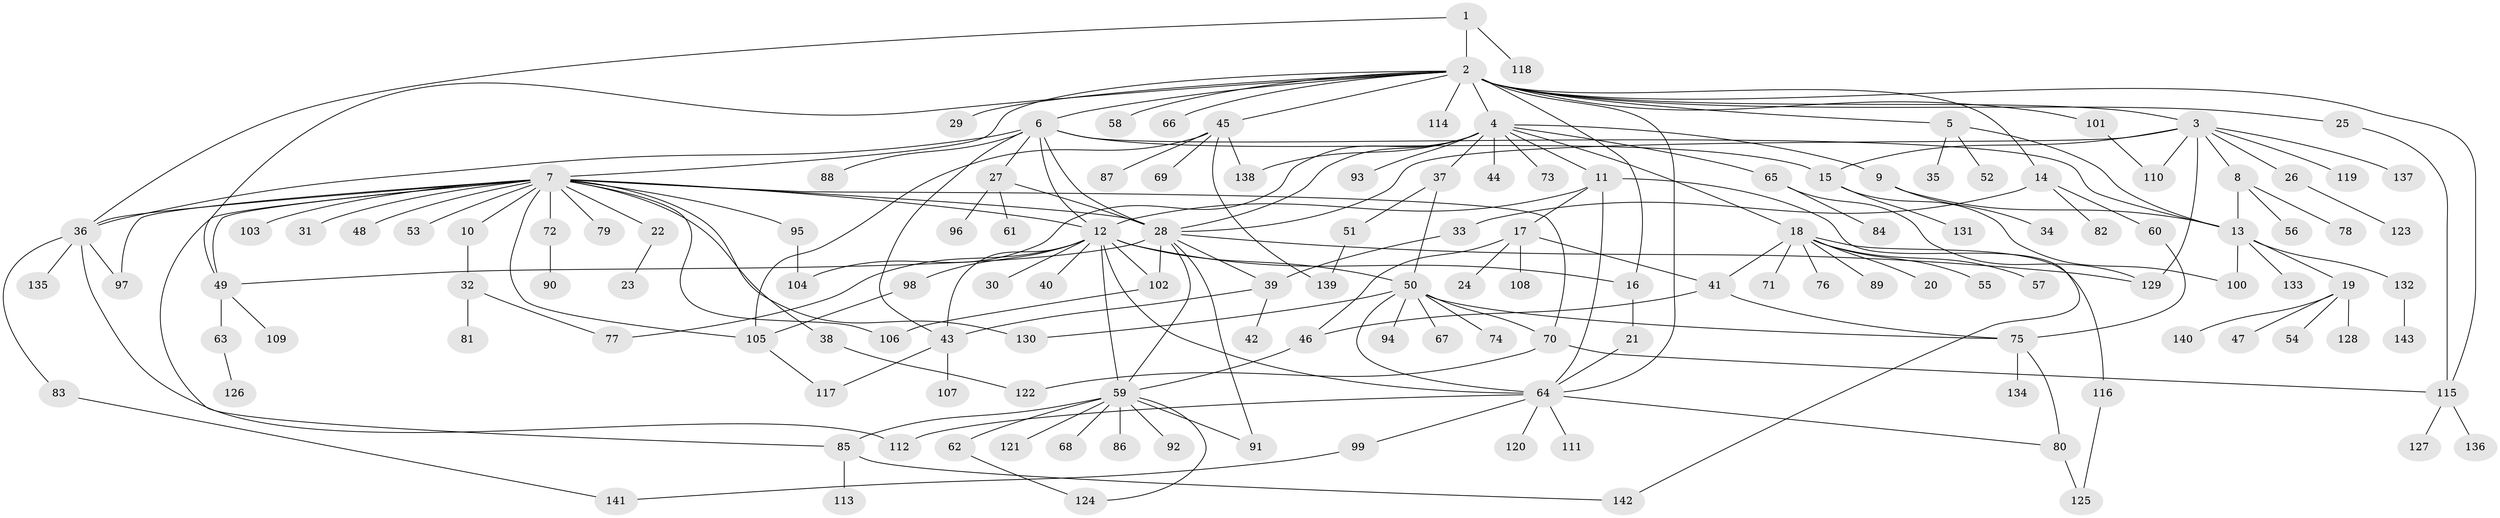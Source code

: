 // coarse degree distribution, {1: 0.6666666666666666, 31: 0.023809523809523808, 3: 0.07142857142857142, 4: 0.07142857142857142, 6: 0.047619047619047616, 2: 0.11904761904761904}
// Generated by graph-tools (version 1.1) at 2025/18/03/04/25 18:18:26]
// undirected, 143 vertices, 198 edges
graph export_dot {
graph [start="1"]
  node [color=gray90,style=filled];
  1;
  2;
  3;
  4;
  5;
  6;
  7;
  8;
  9;
  10;
  11;
  12;
  13;
  14;
  15;
  16;
  17;
  18;
  19;
  20;
  21;
  22;
  23;
  24;
  25;
  26;
  27;
  28;
  29;
  30;
  31;
  32;
  33;
  34;
  35;
  36;
  37;
  38;
  39;
  40;
  41;
  42;
  43;
  44;
  45;
  46;
  47;
  48;
  49;
  50;
  51;
  52;
  53;
  54;
  55;
  56;
  57;
  58;
  59;
  60;
  61;
  62;
  63;
  64;
  65;
  66;
  67;
  68;
  69;
  70;
  71;
  72;
  73;
  74;
  75;
  76;
  77;
  78;
  79;
  80;
  81;
  82;
  83;
  84;
  85;
  86;
  87;
  88;
  89;
  90;
  91;
  92;
  93;
  94;
  95;
  96;
  97;
  98;
  99;
  100;
  101;
  102;
  103;
  104;
  105;
  106;
  107;
  108;
  109;
  110;
  111;
  112;
  113;
  114;
  115;
  116;
  117;
  118;
  119;
  120;
  121;
  122;
  123;
  124;
  125;
  126;
  127;
  128;
  129;
  130;
  131;
  132;
  133;
  134;
  135;
  136;
  137;
  138;
  139;
  140;
  141;
  142;
  143;
  1 -- 2;
  1 -- 36;
  1 -- 118;
  2 -- 3;
  2 -- 4;
  2 -- 5;
  2 -- 6;
  2 -- 7;
  2 -- 14;
  2 -- 16;
  2 -- 25;
  2 -- 29;
  2 -- 45;
  2 -- 49;
  2 -- 58;
  2 -- 64;
  2 -- 66;
  2 -- 101;
  2 -- 114;
  2 -- 115;
  3 -- 8;
  3 -- 15;
  3 -- 26;
  3 -- 28;
  3 -- 110;
  3 -- 119;
  3 -- 129;
  3 -- 137;
  4 -- 9;
  4 -- 11;
  4 -- 18;
  4 -- 28;
  4 -- 37;
  4 -- 44;
  4 -- 65;
  4 -- 73;
  4 -- 93;
  4 -- 104;
  4 -- 138;
  5 -- 13;
  5 -- 35;
  5 -- 52;
  6 -- 12;
  6 -- 13;
  6 -- 15;
  6 -- 27;
  6 -- 28;
  6 -- 36;
  6 -- 43;
  6 -- 88;
  7 -- 10;
  7 -- 12;
  7 -- 22;
  7 -- 28;
  7 -- 31;
  7 -- 36;
  7 -- 38;
  7 -- 48;
  7 -- 49;
  7 -- 53;
  7 -- 70;
  7 -- 72;
  7 -- 79;
  7 -- 85;
  7 -- 95;
  7 -- 97;
  7 -- 103;
  7 -- 105;
  7 -- 106;
  7 -- 130;
  8 -- 13;
  8 -- 56;
  8 -- 78;
  9 -- 13;
  9 -- 34;
  10 -- 32;
  11 -- 12;
  11 -- 17;
  11 -- 64;
  11 -- 142;
  12 -- 16;
  12 -- 30;
  12 -- 40;
  12 -- 43;
  12 -- 50;
  12 -- 59;
  12 -- 64;
  12 -- 77;
  12 -- 98;
  12 -- 102;
  13 -- 19;
  13 -- 100;
  13 -- 132;
  13 -- 133;
  14 -- 33;
  14 -- 60;
  14 -- 82;
  15 -- 100;
  15 -- 131;
  16 -- 21;
  17 -- 24;
  17 -- 41;
  17 -- 46;
  17 -- 108;
  18 -- 20;
  18 -- 41;
  18 -- 55;
  18 -- 57;
  18 -- 71;
  18 -- 76;
  18 -- 89;
  18 -- 116;
  19 -- 47;
  19 -- 54;
  19 -- 128;
  19 -- 140;
  21 -- 64;
  22 -- 23;
  25 -- 115;
  26 -- 123;
  27 -- 28;
  27 -- 61;
  27 -- 96;
  28 -- 39;
  28 -- 49;
  28 -- 59;
  28 -- 91;
  28 -- 102;
  28 -- 129;
  32 -- 77;
  32 -- 81;
  33 -- 39;
  36 -- 83;
  36 -- 97;
  36 -- 112;
  36 -- 135;
  37 -- 50;
  37 -- 51;
  38 -- 122;
  39 -- 42;
  39 -- 43;
  41 -- 46;
  41 -- 75;
  43 -- 107;
  43 -- 117;
  45 -- 69;
  45 -- 87;
  45 -- 105;
  45 -- 138;
  45 -- 139;
  46 -- 59;
  49 -- 63;
  49 -- 109;
  50 -- 64;
  50 -- 67;
  50 -- 70;
  50 -- 74;
  50 -- 75;
  50 -- 94;
  50 -- 130;
  51 -- 139;
  59 -- 62;
  59 -- 68;
  59 -- 85;
  59 -- 86;
  59 -- 91;
  59 -- 92;
  59 -- 121;
  59 -- 124;
  60 -- 75;
  62 -- 124;
  63 -- 126;
  64 -- 80;
  64 -- 99;
  64 -- 111;
  64 -- 112;
  64 -- 120;
  65 -- 84;
  65 -- 129;
  70 -- 115;
  70 -- 122;
  72 -- 90;
  75 -- 80;
  75 -- 134;
  80 -- 125;
  83 -- 141;
  85 -- 113;
  85 -- 142;
  95 -- 104;
  98 -- 105;
  99 -- 141;
  101 -- 110;
  102 -- 106;
  105 -- 117;
  115 -- 127;
  115 -- 136;
  116 -- 125;
  132 -- 143;
}

